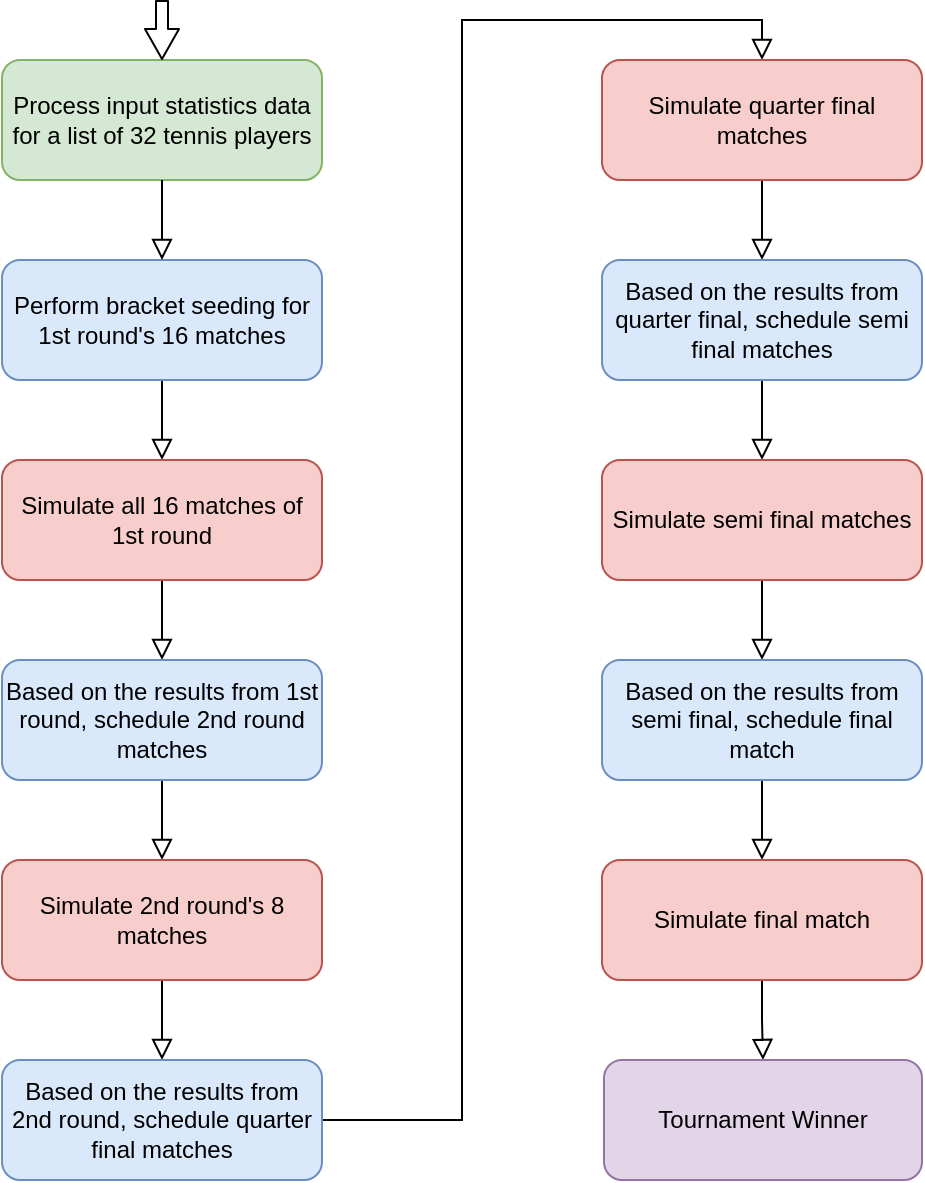 <mxfile version="14.9.7" type="github">
  <diagram id="C5RBs43oDa-KdzZeNtuy" name="Page-1">
    <mxGraphModel dx="943" dy="544" grid="1" gridSize="10" guides="1" tooltips="1" connect="1" arrows="1" fold="1" page="1" pageScale="1" pageWidth="827" pageHeight="1169" math="0" shadow="0">
      <root>
        <mxCell id="WIyWlLk6GJQsqaUBKTNV-0" />
        <mxCell id="WIyWlLk6GJQsqaUBKTNV-1" parent="WIyWlLk6GJQsqaUBKTNV-0" />
        <mxCell id="WIyWlLk6GJQsqaUBKTNV-3" value="Process input statistics data for a list of 32 tennis players" style="rounded=1;whiteSpace=wrap;html=1;fontSize=12;glass=0;strokeWidth=1;shadow=0;fillColor=#d5e8d4;strokeColor=#82b366;" parent="WIyWlLk6GJQsqaUBKTNV-1" vertex="1">
          <mxGeometry x="150" y="140" width="160" height="60" as="geometry" />
        </mxCell>
        <mxCell id="Y6ukIuZ310_lgU7GoK3n-22" value="" style="edgeStyle=orthogonalEdgeStyle;rounded=0;orthogonalLoop=1;jettySize=auto;html=1;endArrow=block;endFill=0;endSize=8;" edge="1" parent="WIyWlLk6GJQsqaUBKTNV-1" source="Y6ukIuZ310_lgU7GoK3n-0" target="Y6ukIuZ310_lgU7GoK3n-2">
          <mxGeometry relative="1" as="geometry" />
        </mxCell>
        <mxCell id="Y6ukIuZ310_lgU7GoK3n-0" value="Perform bracket seeding for 1st round&#39;s 16 matches" style="rounded=1;whiteSpace=wrap;html=1;fontSize=12;glass=0;strokeWidth=1;shadow=0;fillColor=#dae8fc;strokeColor=#6c8ebf;" vertex="1" parent="WIyWlLk6GJQsqaUBKTNV-1">
          <mxGeometry x="150" y="240" width="160" height="60" as="geometry" />
        </mxCell>
        <mxCell id="Y6ukIuZ310_lgU7GoK3n-1" value="" style="rounded=1;html=1;jettySize=auto;orthogonalLoop=1;fontSize=11;endArrow=block;endFill=0;endSize=8;strokeWidth=1;shadow=0;labelBackgroundColor=none;edgeStyle=orthogonalEdgeStyle;" edge="1" parent="WIyWlLk6GJQsqaUBKTNV-1" source="WIyWlLk6GJQsqaUBKTNV-3" target="Y6ukIuZ310_lgU7GoK3n-0">
          <mxGeometry relative="1" as="geometry">
            <mxPoint x="230" y="230" as="sourcePoint" />
            <mxPoint x="230" y="410" as="targetPoint" />
          </mxGeometry>
        </mxCell>
        <mxCell id="Y6ukIuZ310_lgU7GoK3n-23" value="" style="edgeStyle=orthogonalEdgeStyle;rounded=0;orthogonalLoop=1;jettySize=auto;html=1;endArrow=block;endFill=0;endSize=8;" edge="1" parent="WIyWlLk6GJQsqaUBKTNV-1" source="Y6ukIuZ310_lgU7GoK3n-2" target="Y6ukIuZ310_lgU7GoK3n-3">
          <mxGeometry relative="1" as="geometry" />
        </mxCell>
        <mxCell id="Y6ukIuZ310_lgU7GoK3n-2" value="Simulate all 16 matches of 1st round" style="rounded=1;whiteSpace=wrap;html=1;fillColor=#f8cecc;strokeColor=#b85450;" vertex="1" parent="WIyWlLk6GJQsqaUBKTNV-1">
          <mxGeometry x="150" y="340" width="160" height="60" as="geometry" />
        </mxCell>
        <mxCell id="Y6ukIuZ310_lgU7GoK3n-24" value="" style="edgeStyle=orthogonalEdgeStyle;rounded=0;orthogonalLoop=1;jettySize=auto;html=1;endArrow=block;endFill=0;endSize=8;" edge="1" parent="WIyWlLk6GJQsqaUBKTNV-1" source="Y6ukIuZ310_lgU7GoK3n-3" target="Y6ukIuZ310_lgU7GoK3n-9">
          <mxGeometry relative="1" as="geometry" />
        </mxCell>
        <mxCell id="Y6ukIuZ310_lgU7GoK3n-3" value="Based on the results from 1st round, schedule 2nd round matches" style="rounded=1;whiteSpace=wrap;html=1;fillColor=#dae8fc;strokeColor=#6c8ebf;" vertex="1" parent="WIyWlLk6GJQsqaUBKTNV-1">
          <mxGeometry x="150" y="440" width="160" height="60" as="geometry" />
        </mxCell>
        <mxCell id="Y6ukIuZ310_lgU7GoK3n-25" value="" style="edgeStyle=orthogonalEdgeStyle;rounded=0;orthogonalLoop=1;jettySize=auto;html=1;endArrow=block;endFill=0;endSize=8;" edge="1" parent="WIyWlLk6GJQsqaUBKTNV-1" source="Y6ukIuZ310_lgU7GoK3n-9" target="Y6ukIuZ310_lgU7GoK3n-12">
          <mxGeometry relative="1" as="geometry" />
        </mxCell>
        <mxCell id="Y6ukIuZ310_lgU7GoK3n-9" value="Simulate 2nd round&#39;s 8 matches" style="rounded=1;whiteSpace=wrap;html=1;fillColor=#f8cecc;strokeColor=#b85450;" vertex="1" parent="WIyWlLk6GJQsqaUBKTNV-1">
          <mxGeometry x="150" y="540" width="160" height="60" as="geometry" />
        </mxCell>
        <mxCell id="Y6ukIuZ310_lgU7GoK3n-26" style="edgeStyle=orthogonalEdgeStyle;rounded=0;orthogonalLoop=1;jettySize=auto;html=1;entryX=0.5;entryY=0;entryDx=0;entryDy=0;endArrow=block;endFill=0;endSize=8;" edge="1" parent="WIyWlLk6GJQsqaUBKTNV-1" source="Y6ukIuZ310_lgU7GoK3n-12" target="Y6ukIuZ310_lgU7GoK3n-13">
          <mxGeometry relative="1" as="geometry" />
        </mxCell>
        <mxCell id="Y6ukIuZ310_lgU7GoK3n-12" value="Based on the results from 2nd round, schedule quarter final matches" style="rounded=1;whiteSpace=wrap;html=1;fillColor=#dae8fc;strokeColor=#6c8ebf;" vertex="1" parent="WIyWlLk6GJQsqaUBKTNV-1">
          <mxGeometry x="150" y="640" width="160" height="60" as="geometry" />
        </mxCell>
        <mxCell id="Y6ukIuZ310_lgU7GoK3n-27" value="" style="edgeStyle=orthogonalEdgeStyle;rounded=0;orthogonalLoop=1;jettySize=auto;html=1;endArrow=block;endFill=0;endSize=8;" edge="1" parent="WIyWlLk6GJQsqaUBKTNV-1" source="Y6ukIuZ310_lgU7GoK3n-13" target="Y6ukIuZ310_lgU7GoK3n-17">
          <mxGeometry relative="1" as="geometry" />
        </mxCell>
        <mxCell id="Y6ukIuZ310_lgU7GoK3n-13" value="Simulate quarter final matches" style="rounded=1;whiteSpace=wrap;html=1;fillColor=#f8cecc;strokeColor=#b85450;" vertex="1" parent="WIyWlLk6GJQsqaUBKTNV-1">
          <mxGeometry x="450" y="140" width="160" height="60" as="geometry" />
        </mxCell>
        <mxCell id="Y6ukIuZ310_lgU7GoK3n-28" value="" style="edgeStyle=orthogonalEdgeStyle;rounded=0;orthogonalLoop=1;jettySize=auto;html=1;endArrow=block;endFill=0;endSize=8;" edge="1" parent="WIyWlLk6GJQsqaUBKTNV-1" source="Y6ukIuZ310_lgU7GoK3n-17" target="Y6ukIuZ310_lgU7GoK3n-18">
          <mxGeometry relative="1" as="geometry" />
        </mxCell>
        <mxCell id="Y6ukIuZ310_lgU7GoK3n-17" value="Based on the results from quarter final, schedule semi final matches" style="rounded=1;whiteSpace=wrap;html=1;fillColor=#dae8fc;strokeColor=#6c8ebf;" vertex="1" parent="WIyWlLk6GJQsqaUBKTNV-1">
          <mxGeometry x="450" y="240" width="160" height="60" as="geometry" />
        </mxCell>
        <mxCell id="Y6ukIuZ310_lgU7GoK3n-29" value="" style="edgeStyle=orthogonalEdgeStyle;rounded=0;orthogonalLoop=1;jettySize=auto;html=1;endArrow=block;endFill=0;endSize=8;" edge="1" parent="WIyWlLk6GJQsqaUBKTNV-1" source="Y6ukIuZ310_lgU7GoK3n-18" target="Y6ukIuZ310_lgU7GoK3n-19">
          <mxGeometry relative="1" as="geometry" />
        </mxCell>
        <mxCell id="Y6ukIuZ310_lgU7GoK3n-18" value="Simulate semi final matches" style="rounded=1;whiteSpace=wrap;html=1;fillColor=#f8cecc;strokeColor=#b85450;" vertex="1" parent="WIyWlLk6GJQsqaUBKTNV-1">
          <mxGeometry x="450" y="340" width="160" height="60" as="geometry" />
        </mxCell>
        <mxCell id="Y6ukIuZ310_lgU7GoK3n-30" value="" style="edgeStyle=orthogonalEdgeStyle;rounded=0;orthogonalLoop=1;jettySize=auto;html=1;endArrow=block;endFill=0;endSize=8;" edge="1" parent="WIyWlLk6GJQsqaUBKTNV-1" source="Y6ukIuZ310_lgU7GoK3n-19" target="Y6ukIuZ310_lgU7GoK3n-20">
          <mxGeometry relative="1" as="geometry" />
        </mxCell>
        <mxCell id="Y6ukIuZ310_lgU7GoK3n-19" value="Based on the results from semi final, schedule final match" style="rounded=1;whiteSpace=wrap;html=1;fillColor=#dae8fc;strokeColor=#6c8ebf;" vertex="1" parent="WIyWlLk6GJQsqaUBKTNV-1">
          <mxGeometry x="450" y="440" width="160" height="60" as="geometry" />
        </mxCell>
        <mxCell id="Y6ukIuZ310_lgU7GoK3n-31" value="" style="edgeStyle=orthogonalEdgeStyle;rounded=0;orthogonalLoop=1;jettySize=auto;html=1;endArrow=block;endFill=0;endSize=8;" edge="1" parent="WIyWlLk6GJQsqaUBKTNV-1" source="Y6ukIuZ310_lgU7GoK3n-20" target="Y6ukIuZ310_lgU7GoK3n-21">
          <mxGeometry relative="1" as="geometry" />
        </mxCell>
        <mxCell id="Y6ukIuZ310_lgU7GoK3n-20" value="Simulate final match" style="rounded=1;whiteSpace=wrap;html=1;fillColor=#f8cecc;strokeColor=#b85450;" vertex="1" parent="WIyWlLk6GJQsqaUBKTNV-1">
          <mxGeometry x="450" y="540" width="160" height="60" as="geometry" />
        </mxCell>
        <mxCell id="Y6ukIuZ310_lgU7GoK3n-21" value="Tournament Winner" style="rounded=1;whiteSpace=wrap;html=1;fillColor=#e1d5e7;strokeColor=#9673a6;" vertex="1" parent="WIyWlLk6GJQsqaUBKTNV-1">
          <mxGeometry x="451" y="640" width="159" height="60" as="geometry" />
        </mxCell>
        <mxCell id="Y6ukIuZ310_lgU7GoK3n-32" value="" style="shape=flexArrow;endArrow=classic;html=1;endSize=4.67;entryX=0.5;entryY=0;entryDx=0;entryDy=0;endWidth=10;width=6;" edge="1" parent="WIyWlLk6GJQsqaUBKTNV-1" target="WIyWlLk6GJQsqaUBKTNV-3">
          <mxGeometry width="50" height="50" relative="1" as="geometry">
            <mxPoint x="230" y="110" as="sourcePoint" />
            <mxPoint x="260" y="90" as="targetPoint" />
          </mxGeometry>
        </mxCell>
      </root>
    </mxGraphModel>
  </diagram>
</mxfile>
